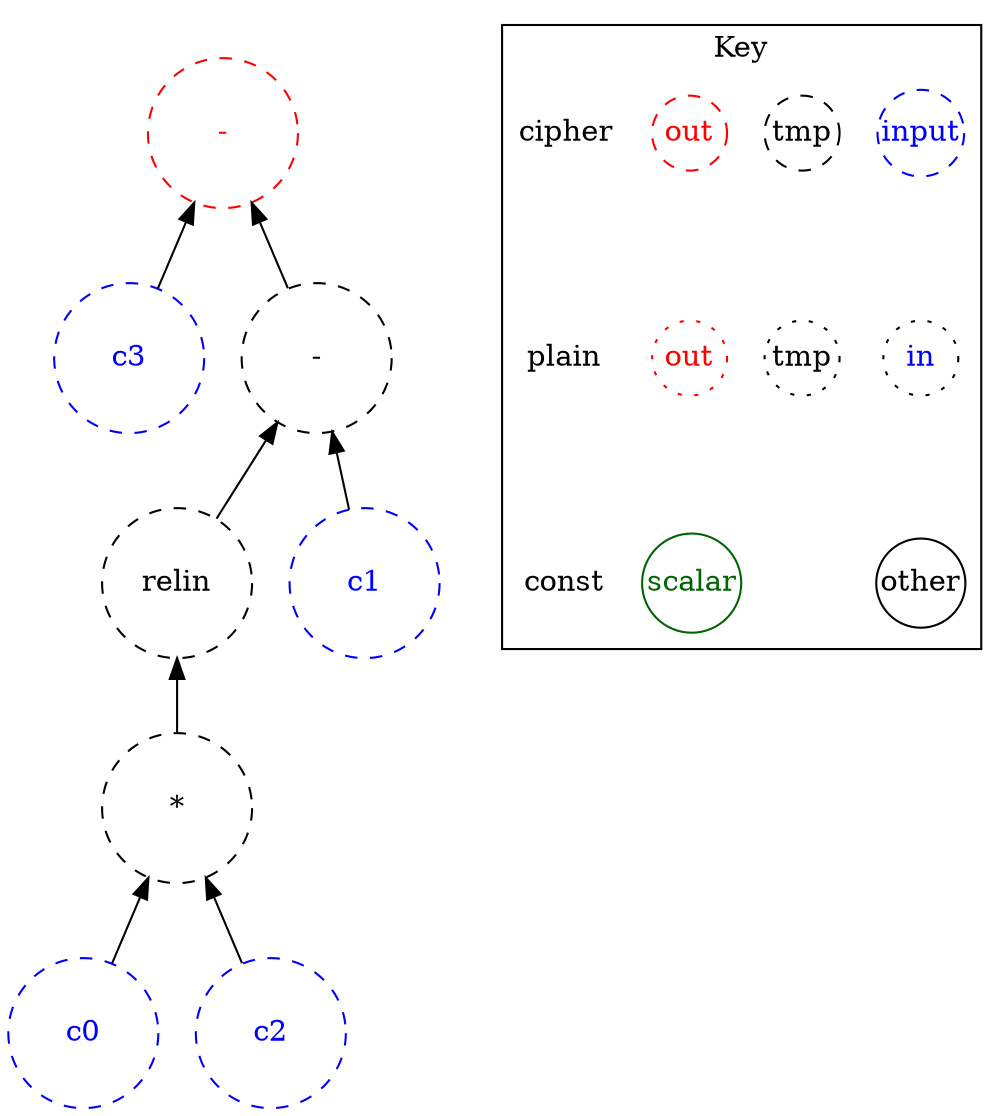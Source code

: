 digraph "linear_reg" {
node [shape=circle width=1 margin=0]
edge [dir=back]
ciphertext3 [label="c3" style=dashed color=blue fontcolor=blue]
ciphertext0 [label="c0" style=dashed color=blue fontcolor=blue]
ciphertext2 [label="c2" style=dashed color=blue fontcolor=blue]
ciphertext8 [label="*" style=dashed]
ciphertext8 -> ciphertext2
ciphertext8 -> ciphertext0
ciphertext4 [label="relin" style=dashed]
ciphertext4 -> ciphertext8
ciphertext1 [label="c1" style=dashed color=blue fontcolor=blue]
ciphertext5 [label="-" style=dashed]
ciphertext5 -> ciphertext1
ciphertext5 -> ciphertext4
ciphertext6 [label="-" style=dashed color=red fontcolor=red]
ciphertext6 -> ciphertext5
ciphertext6 -> ciphertext3
subgraph cluster_key {
    graph[label="Key"]
    node [width=0.5]
    edge [dir=forward style=invis]
    in_cipher [label=input color=blue fontcolor=blue style=dashed]
    tmp_cipher [label=tmp color=black fontcolor=black style=dashed]
    out_cipher [label=out color=red fontcolor=red style=dashed]
    cipher [shape=plain]

    in_plain [label=in icolor=blue fontcolor=blue style=dotted]
    tmp_plain [label=tmp color=black fontcolor=black style=dotted]
    out_plain [label=out color=red fontcolor=red style=dotted]
    plain [shape=plain]
    
    other [color=black fontcolor=black style=solid]
    scalar [color=darkgreen fontcolor=darkgreen style=solid]
    const[shape=plain]
    
    cipher -> plain
    plain -> const
    out_cipher -> out_plain
    in_cipher -> in_plain
    tmp_cipher -> tmp_plain
    in_plain -> other
    out_plain -> scalar
}
}
